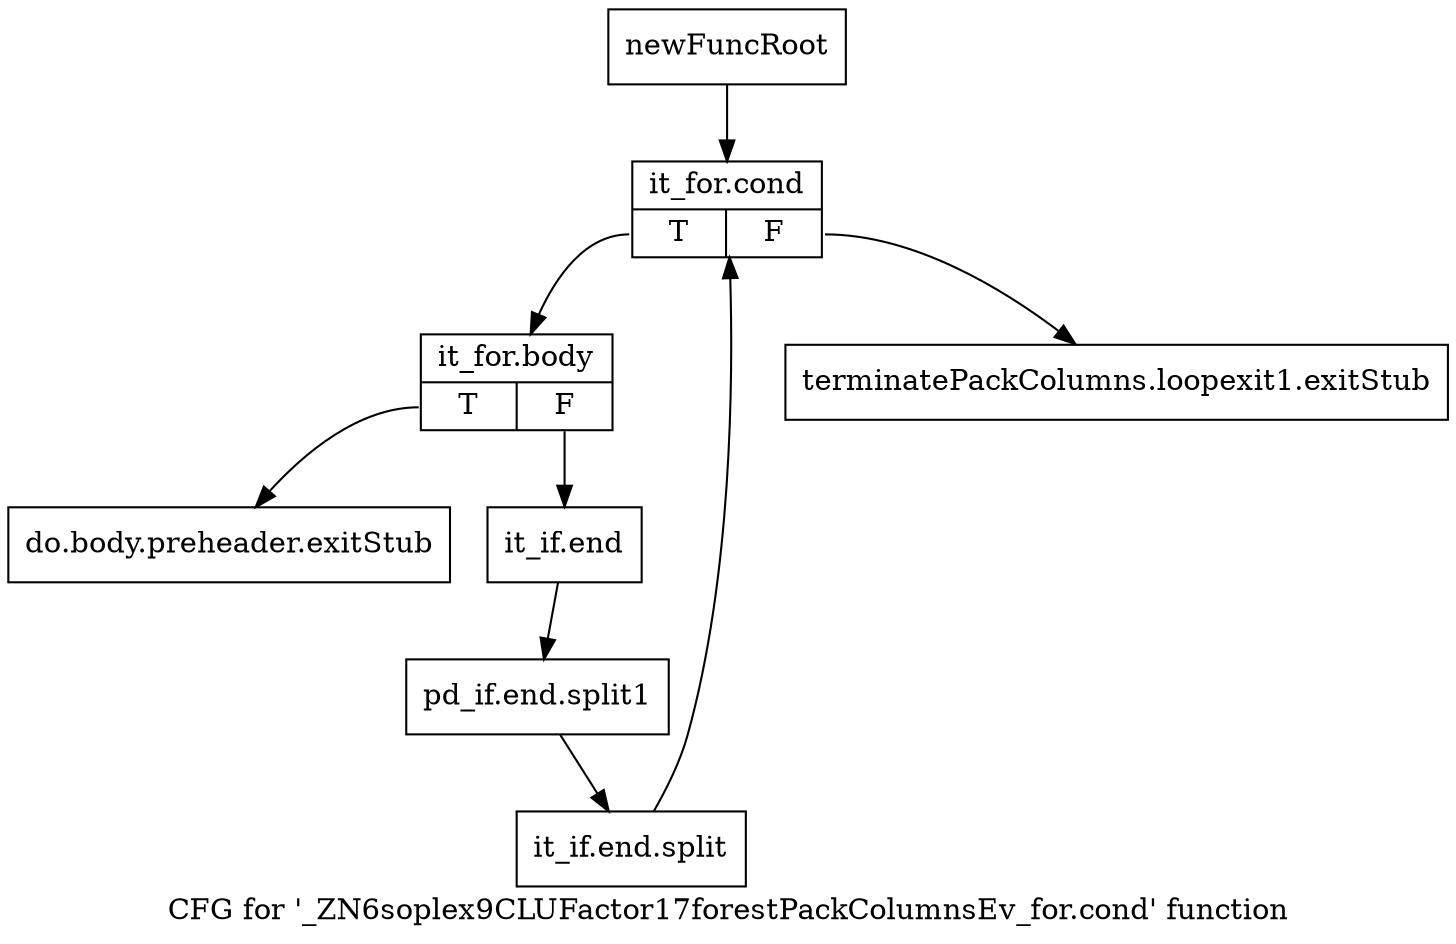 digraph "CFG for '_ZN6soplex9CLUFactor17forestPackColumnsEv_for.cond' function" {
	label="CFG for '_ZN6soplex9CLUFactor17forestPackColumnsEv_for.cond' function";

	Node0x2cab380 [shape=record,label="{newFuncRoot}"];
	Node0x2cab380 -> Node0x2cab470;
	Node0x2cab3d0 [shape=record,label="{terminatePackColumns.loopexit1.exitStub}"];
	Node0x2cab420 [shape=record,label="{do.body.preheader.exitStub}"];
	Node0x2cab470 [shape=record,label="{it_for.cond|{<s0>T|<s1>F}}"];
	Node0x2cab470:s0 -> Node0x2cab4c0;
	Node0x2cab470:s1 -> Node0x2cab3d0;
	Node0x2cab4c0 [shape=record,label="{it_for.body|{<s0>T|<s1>F}}"];
	Node0x2cab4c0:s0 -> Node0x2cab420;
	Node0x2cab4c0:s1 -> Node0x2cab510;
	Node0x2cab510 [shape=record,label="{it_if.end}"];
	Node0x2cab510 -> Node0x33cc430;
	Node0x33cc430 [shape=record,label="{pd_if.end.split1}"];
	Node0x33cc430 -> Node0x34723a0;
	Node0x34723a0 [shape=record,label="{it_if.end.split}"];
	Node0x34723a0 -> Node0x2cab470;
}
